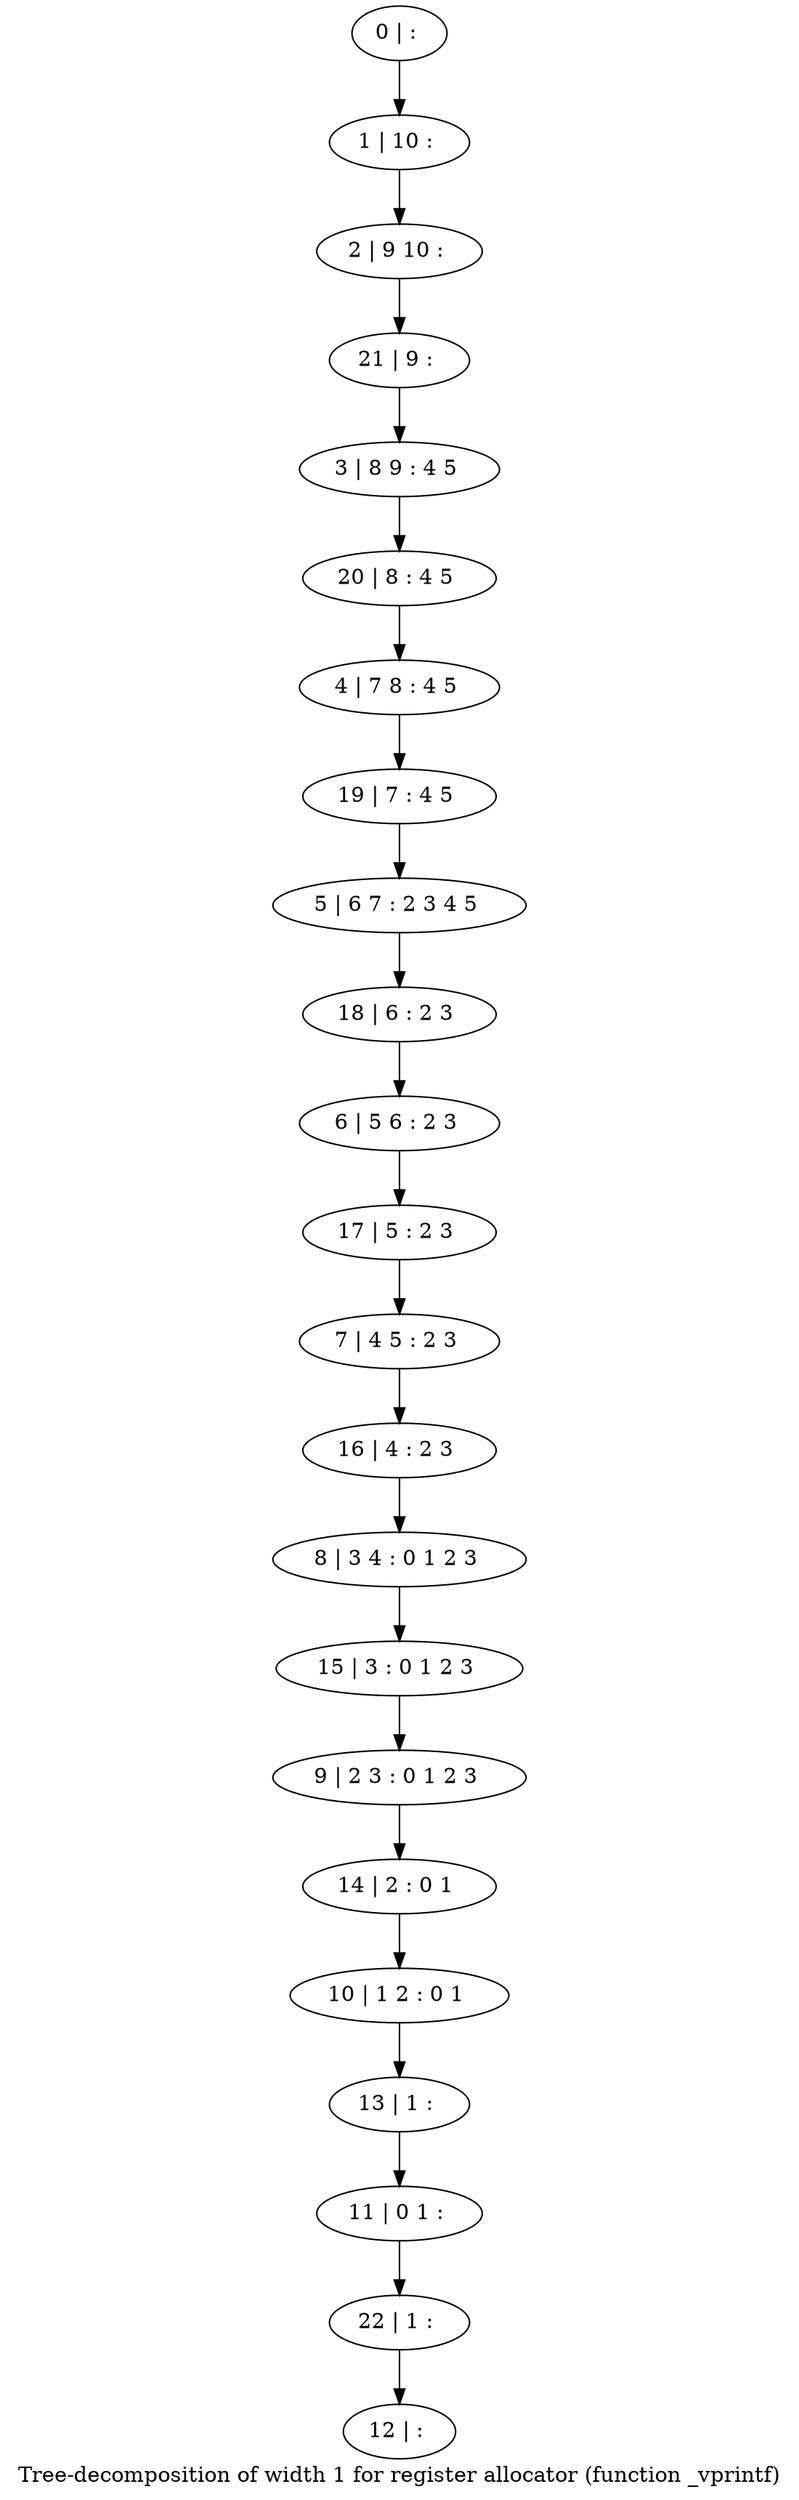 digraph G {
graph [label="Tree-decomposition of width 1 for register allocator (function _vprintf)"]
0[label="0 | : "];
1[label="1 | 10 : "];
2[label="2 | 9 10 : "];
3[label="3 | 8 9 : 4 5 "];
4[label="4 | 7 8 : 4 5 "];
5[label="5 | 6 7 : 2 3 4 5 "];
6[label="6 | 5 6 : 2 3 "];
7[label="7 | 4 5 : 2 3 "];
8[label="8 | 3 4 : 0 1 2 3 "];
9[label="9 | 2 3 : 0 1 2 3 "];
10[label="10 | 1 2 : 0 1 "];
11[label="11 | 0 1 : "];
12[label="12 | : "];
13[label="13 | 1 : "];
14[label="14 | 2 : 0 1 "];
15[label="15 | 3 : 0 1 2 3 "];
16[label="16 | 4 : 2 3 "];
17[label="17 | 5 : 2 3 "];
18[label="18 | 6 : 2 3 "];
19[label="19 | 7 : 4 5 "];
20[label="20 | 8 : 4 5 "];
21[label="21 | 9 : "];
22[label="22 | 1 : "];
0->1 ;
1->2 ;
13->11 ;
10->13 ;
14->10 ;
9->14 ;
15->9 ;
8->15 ;
16->8 ;
7->16 ;
17->7 ;
6->17 ;
18->6 ;
5->18 ;
19->5 ;
4->19 ;
20->4 ;
3->20 ;
21->3 ;
2->21 ;
22->12 ;
11->22 ;
}
